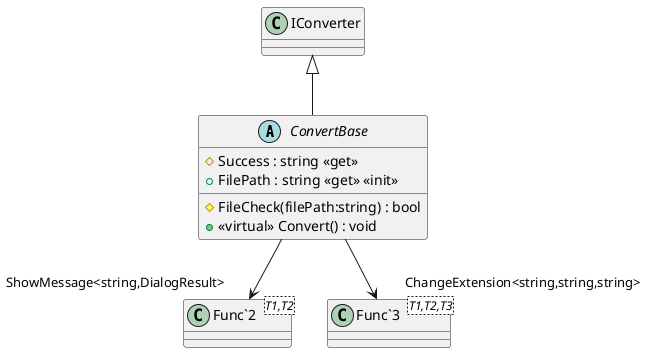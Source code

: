 @startuml
abstract class ConvertBase {
    # Success : string <<get>>
    # FileCheck(filePath:string) : bool
    + FilePath : string <<get>> <<init>>
    + <<virtual>> Convert() : void
}
class "Func`2"<T1,T2> {
}
class "Func`3"<T1,T2,T3> {
}
IConverter <|-- ConvertBase
ConvertBase --> "ShowMessage<string,DialogResult>" "Func`2"
ConvertBase --> "ChangeExtension<string,string,string>" "Func`3"
@enduml
